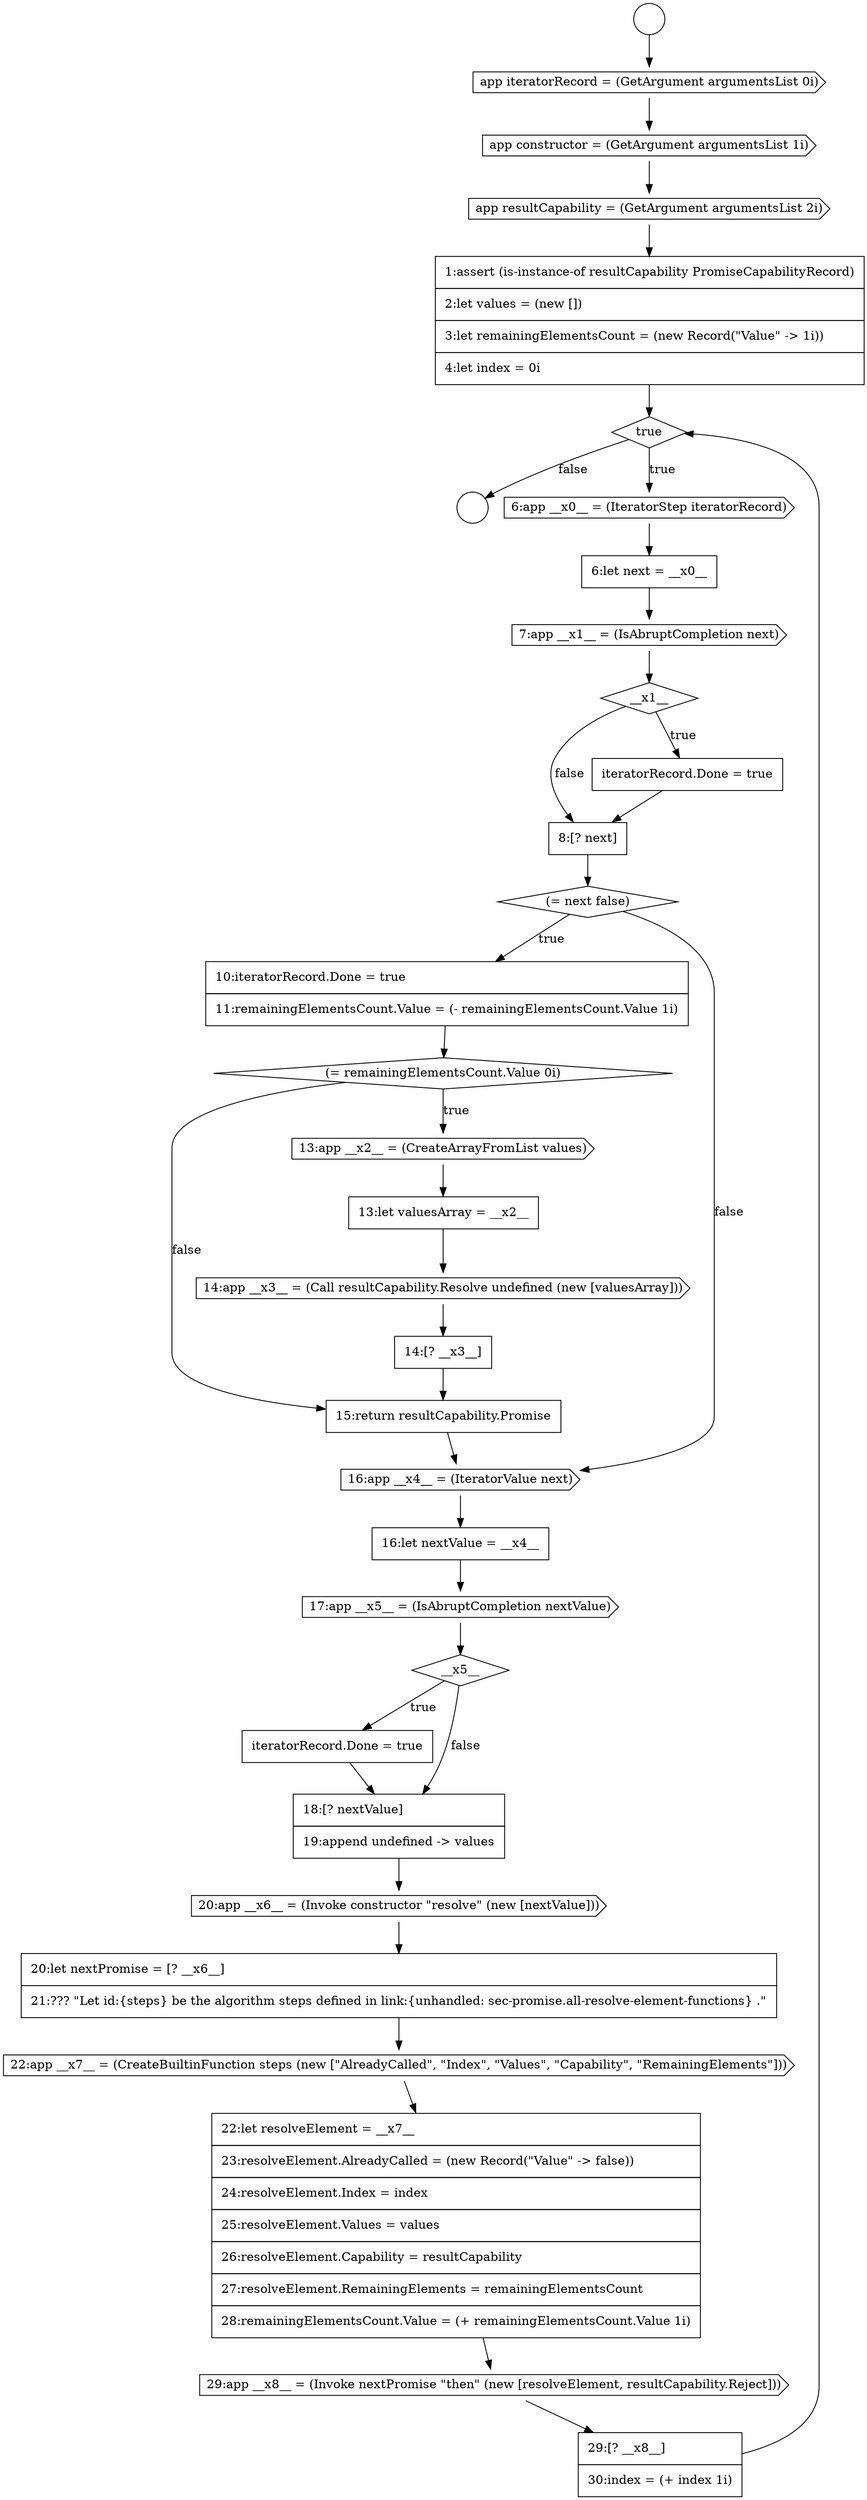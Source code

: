 digraph {
  node0 [shape=circle label=" " color="black" fillcolor="white" style=filled]
  node5 [shape=none, margin=0, label=<<font color="black">
    <table border="0" cellborder="1" cellspacing="0" cellpadding="10">
      <tr><td align="left">1:assert (is-instance-of resultCapability PromiseCapabilityRecord)</td></tr>
      <tr><td align="left">2:let values = (new [])</td></tr>
      <tr><td align="left">3:let remainingElementsCount = (new Record(&quot;Value&quot; -&gt; 1i))</td></tr>
      <tr><td align="left">4:let index = 0i</td></tr>
    </table>
  </font>> color="black" fillcolor="white" style=filled]
  node10 [shape=diamond, label=<<font color="black">__x1__</font>> color="black" fillcolor="white" style=filled]
  node14 [shape=none, margin=0, label=<<font color="black">
    <table border="0" cellborder="1" cellspacing="0" cellpadding="10">
      <tr><td align="left">10:iteratorRecord.Done = true</td></tr>
      <tr><td align="left">11:remainingElementsCount.Value = (- remainingElementsCount.Value 1i)</td></tr>
    </table>
  </font>> color="black" fillcolor="white" style=filled]
  node1 [shape=circle label=" " color="black" fillcolor="white" style=filled]
  node6 [shape=diamond, label=<<font color="black">true</font>> color="black" fillcolor="white" style=filled]
  node9 [shape=cds, label=<<font color="black">7:app __x1__ = (IsAbruptCompletion next)</font>> color="black" fillcolor="white" style=filled]
  node13 [shape=diamond, label=<<font color="black">(= next false)</font>> color="black" fillcolor="white" style=filled]
  node2 [shape=cds, label=<<font color="black">app iteratorRecord = (GetArgument argumentsList 0i)</font>> color="black" fillcolor="white" style=filled]
  node12 [shape=none, margin=0, label=<<font color="black">
    <table border="0" cellborder="1" cellspacing="0" cellpadding="10">
      <tr><td align="left">8:[? next]</td></tr>
    </table>
  </font>> color="black" fillcolor="white" style=filled]
  node7 [shape=cds, label=<<font color="black">6:app __x0__ = (IteratorStep iteratorRecord)</font>> color="black" fillcolor="white" style=filled]
  node3 [shape=cds, label=<<font color="black">app constructor = (GetArgument argumentsList 1i)</font>> color="black" fillcolor="white" style=filled]
  node18 [shape=cds, label=<<font color="black">14:app __x3__ = (Call resultCapability.Resolve undefined (new [valuesArray]))</font>> color="black" fillcolor="white" style=filled]
  node11 [shape=none, margin=0, label=<<font color="black">
    <table border="0" cellborder="1" cellspacing="0" cellpadding="10">
      <tr><td align="left">iteratorRecord.Done = true</td></tr>
    </table>
  </font>> color="black" fillcolor="white" style=filled]
  node8 [shape=none, margin=0, label=<<font color="black">
    <table border="0" cellborder="1" cellspacing="0" cellpadding="10">
      <tr><td align="left">6:let next = __x0__</td></tr>
    </table>
  </font>> color="black" fillcolor="white" style=filled]
  node4 [shape=cds, label=<<font color="black">app resultCapability = (GetArgument argumentsList 2i)</font>> color="black" fillcolor="white" style=filled]
  node15 [shape=diamond, label=<<font color="black">(= remainingElementsCount.Value 0i)</font>> color="black" fillcolor="white" style=filled]
  node24 [shape=diamond, label=<<font color="black">__x5__</font>> color="black" fillcolor="white" style=filled]
  node25 [shape=none, margin=0, label=<<font color="black">
    <table border="0" cellborder="1" cellspacing="0" cellpadding="10">
      <tr><td align="left">iteratorRecord.Done = true</td></tr>
    </table>
  </font>> color="black" fillcolor="white" style=filled]
  node20 [shape=none, margin=0, label=<<font color="black">
    <table border="0" cellborder="1" cellspacing="0" cellpadding="10">
      <tr><td align="left">15:return resultCapability.Promise</td></tr>
    </table>
  </font>> color="black" fillcolor="white" style=filled]
  node29 [shape=cds, label=<<font color="black">22:app __x7__ = (CreateBuiltinFunction steps (new [&quot;AlreadyCalled&quot;, &quot;Index&quot;, &quot;Values&quot;, &quot;Capability&quot;, &quot;RemainingElements&quot;]))</font>> color="black" fillcolor="white" style=filled]
  node28 [shape=none, margin=0, label=<<font color="black">
    <table border="0" cellborder="1" cellspacing="0" cellpadding="10">
      <tr><td align="left">20:let nextPromise = [? __x6__]</td></tr>
      <tr><td align="left">21:??? &quot;Let id:{steps} be the algorithm steps defined in link:{unhandled: sec-promise.all-resolve-element-functions} .&quot;</td></tr>
    </table>
  </font>> color="black" fillcolor="white" style=filled]
  node21 [shape=cds, label=<<font color="black">16:app __x4__ = (IteratorValue next)</font>> color="black" fillcolor="white" style=filled]
  node32 [shape=none, margin=0, label=<<font color="black">
    <table border="0" cellborder="1" cellspacing="0" cellpadding="10">
      <tr><td align="left">29:[? __x8__]</td></tr>
      <tr><td align="left">30:index = (+ index 1i)</td></tr>
    </table>
  </font>> color="black" fillcolor="white" style=filled]
  node17 [shape=none, margin=0, label=<<font color="black">
    <table border="0" cellborder="1" cellspacing="0" cellpadding="10">
      <tr><td align="left">13:let valuesArray = __x2__</td></tr>
    </table>
  </font>> color="black" fillcolor="white" style=filled]
  node22 [shape=none, margin=0, label=<<font color="black">
    <table border="0" cellborder="1" cellspacing="0" cellpadding="10">
      <tr><td align="left">16:let nextValue = __x4__</td></tr>
    </table>
  </font>> color="black" fillcolor="white" style=filled]
  node27 [shape=cds, label=<<font color="black">20:app __x6__ = (Invoke constructor &quot;resolve&quot; (new [nextValue]))</font>> color="black" fillcolor="white" style=filled]
  node16 [shape=cds, label=<<font color="black">13:app __x2__ = (CreateArrayFromList values)</font>> color="black" fillcolor="white" style=filled]
  node31 [shape=cds, label=<<font color="black">29:app __x8__ = (Invoke nextPromise &quot;then&quot; (new [resolveElement, resultCapability.Reject]))</font>> color="black" fillcolor="white" style=filled]
  node26 [shape=none, margin=0, label=<<font color="black">
    <table border="0" cellborder="1" cellspacing="0" cellpadding="10">
      <tr><td align="left">18:[? nextValue]</td></tr>
      <tr><td align="left">19:append undefined -&gt; values</td></tr>
    </table>
  </font>> color="black" fillcolor="white" style=filled]
  node23 [shape=cds, label=<<font color="black">17:app __x5__ = (IsAbruptCompletion nextValue)</font>> color="black" fillcolor="white" style=filled]
  node30 [shape=none, margin=0, label=<<font color="black">
    <table border="0" cellborder="1" cellspacing="0" cellpadding="10">
      <tr><td align="left">22:let resolveElement = __x7__</td></tr>
      <tr><td align="left">23:resolveElement.AlreadyCalled = (new Record(&quot;Value&quot; -&gt; false))</td></tr>
      <tr><td align="left">24:resolveElement.Index = index</td></tr>
      <tr><td align="left">25:resolveElement.Values = values</td></tr>
      <tr><td align="left">26:resolveElement.Capability = resultCapability</td></tr>
      <tr><td align="left">27:resolveElement.RemainingElements = remainingElementsCount</td></tr>
      <tr><td align="left">28:remainingElementsCount.Value = (+ remainingElementsCount.Value 1i)</td></tr>
    </table>
  </font>> color="black" fillcolor="white" style=filled]
  node19 [shape=none, margin=0, label=<<font color="black">
    <table border="0" cellborder="1" cellspacing="0" cellpadding="10">
      <tr><td align="left">14:[? __x3__]</td></tr>
    </table>
  </font>> color="black" fillcolor="white" style=filled]
  node10 -> node11 [label=<<font color="black">true</font>> color="black"]
  node10 -> node12 [label=<<font color="black">false</font>> color="black"]
  node2 -> node3 [ color="black"]
  node11 -> node12 [ color="black"]
  node19 -> node20 [ color="black"]
  node12 -> node13 [ color="black"]
  node0 -> node2 [ color="black"]
  node22 -> node23 [ color="black"]
  node9 -> node10 [ color="black"]
  node27 -> node28 [ color="black"]
  node30 -> node31 [ color="black"]
  node26 -> node27 [ color="black"]
  node4 -> node5 [ color="black"]
  node25 -> node26 [ color="black"]
  node24 -> node25 [label=<<font color="black">true</font>> color="black"]
  node24 -> node26 [label=<<font color="black">false</font>> color="black"]
  node6 -> node7 [label=<<font color="black">true</font>> color="black"]
  node6 -> node1 [label=<<font color="black">false</font>> color="black"]
  node17 -> node18 [ color="black"]
  node5 -> node6 [ color="black"]
  node3 -> node4 [ color="black"]
  node28 -> node29 [ color="black"]
  node29 -> node30 [ color="black"]
  node7 -> node8 [ color="black"]
  node18 -> node19 [ color="black"]
  node32 -> node6 [ color="black"]
  node23 -> node24 [ color="black"]
  node14 -> node15 [ color="black"]
  node31 -> node32 [ color="black"]
  node8 -> node9 [ color="black"]
  node21 -> node22 [ color="black"]
  node20 -> node21 [ color="black"]
  node15 -> node16 [label=<<font color="black">true</font>> color="black"]
  node15 -> node20 [label=<<font color="black">false</font>> color="black"]
  node16 -> node17 [ color="black"]
  node13 -> node14 [label=<<font color="black">true</font>> color="black"]
  node13 -> node21 [label=<<font color="black">false</font>> color="black"]
}
